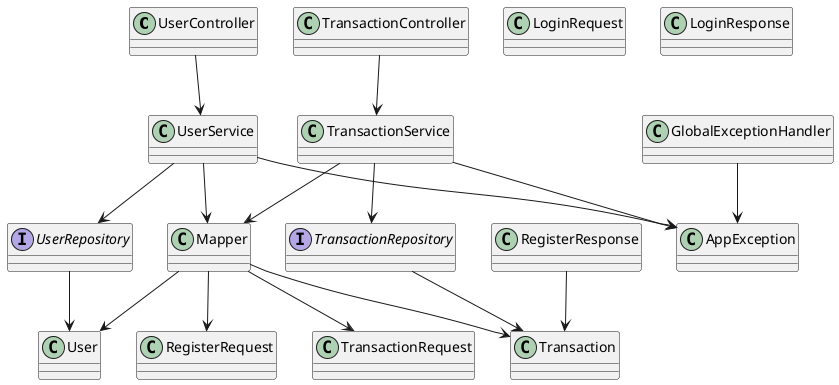 @startuml

class UserController
class TransactionController

class UserService
class TransactionService

interface UserRepository
interface TransactionRepository

class User
class Transaction

class RegisterRequest
class LoginRequest
class TransactionRequest
class RegisterResponse
class LoginResponse

class Mapper

class AppException
class GlobalExceptionHandler

UserController --> UserService
TransactionController --> TransactionService

UserService --> UserRepository
UserService --> Mapper
UserService --> AppException

TransactionService --> TransactionRepository
TransactionService --> Mapper
TransactionService --> AppException

UserRepository --> User
TransactionRepository --> Transaction

RegisterResponse --> Transaction

Mapper --> RegisterRequest
Mapper --> TransactionRequest
Mapper --> User
Mapper --> Transaction

GlobalExceptionHandler --> AppException

@enduml
